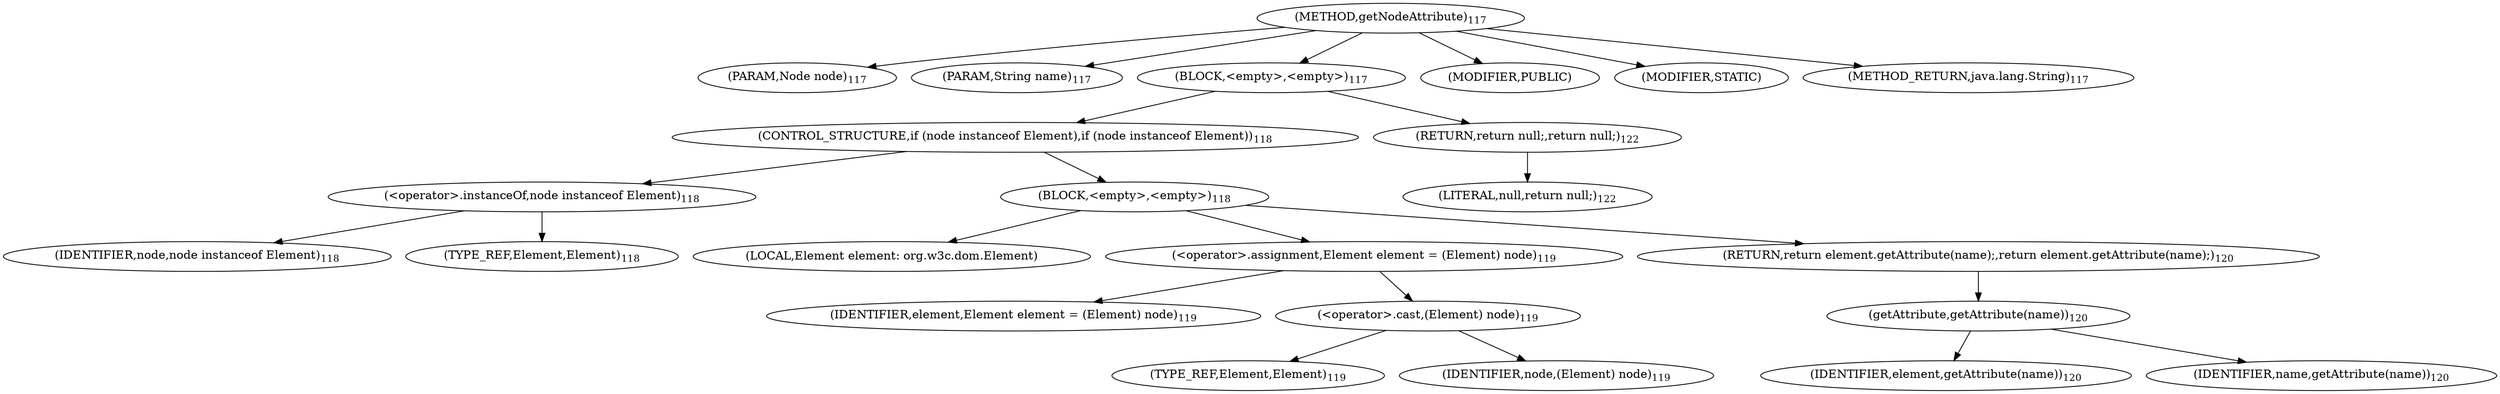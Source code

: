 digraph "getNodeAttribute" {  
"226" [label = <(METHOD,getNodeAttribute)<SUB>117</SUB>> ]
"227" [label = <(PARAM,Node node)<SUB>117</SUB>> ]
"228" [label = <(PARAM,String name)<SUB>117</SUB>> ]
"229" [label = <(BLOCK,&lt;empty&gt;,&lt;empty&gt;)<SUB>117</SUB>> ]
"230" [label = <(CONTROL_STRUCTURE,if (node instanceof Element),if (node instanceof Element))<SUB>118</SUB>> ]
"231" [label = <(&lt;operator&gt;.instanceOf,node instanceof Element)<SUB>118</SUB>> ]
"232" [label = <(IDENTIFIER,node,node instanceof Element)<SUB>118</SUB>> ]
"233" [label = <(TYPE_REF,Element,Element)<SUB>118</SUB>> ]
"234" [label = <(BLOCK,&lt;empty&gt;,&lt;empty&gt;)<SUB>118</SUB>> ]
"235" [label = <(LOCAL,Element element: org.w3c.dom.Element)> ]
"236" [label = <(&lt;operator&gt;.assignment,Element element = (Element) node)<SUB>119</SUB>> ]
"237" [label = <(IDENTIFIER,element,Element element = (Element) node)<SUB>119</SUB>> ]
"238" [label = <(&lt;operator&gt;.cast,(Element) node)<SUB>119</SUB>> ]
"239" [label = <(TYPE_REF,Element,Element)<SUB>119</SUB>> ]
"240" [label = <(IDENTIFIER,node,(Element) node)<SUB>119</SUB>> ]
"241" [label = <(RETURN,return element.getAttribute(name);,return element.getAttribute(name);)<SUB>120</SUB>> ]
"242" [label = <(getAttribute,getAttribute(name))<SUB>120</SUB>> ]
"243" [label = <(IDENTIFIER,element,getAttribute(name))<SUB>120</SUB>> ]
"244" [label = <(IDENTIFIER,name,getAttribute(name))<SUB>120</SUB>> ]
"245" [label = <(RETURN,return null;,return null;)<SUB>122</SUB>> ]
"246" [label = <(LITERAL,null,return null;)<SUB>122</SUB>> ]
"247" [label = <(MODIFIER,PUBLIC)> ]
"248" [label = <(MODIFIER,STATIC)> ]
"249" [label = <(METHOD_RETURN,java.lang.String)<SUB>117</SUB>> ]
  "226" -> "227" 
  "226" -> "228" 
  "226" -> "229" 
  "226" -> "247" 
  "226" -> "248" 
  "226" -> "249" 
  "229" -> "230" 
  "229" -> "245" 
  "230" -> "231" 
  "230" -> "234" 
  "231" -> "232" 
  "231" -> "233" 
  "234" -> "235" 
  "234" -> "236" 
  "234" -> "241" 
  "236" -> "237" 
  "236" -> "238" 
  "238" -> "239" 
  "238" -> "240" 
  "241" -> "242" 
  "242" -> "243" 
  "242" -> "244" 
  "245" -> "246" 
}
